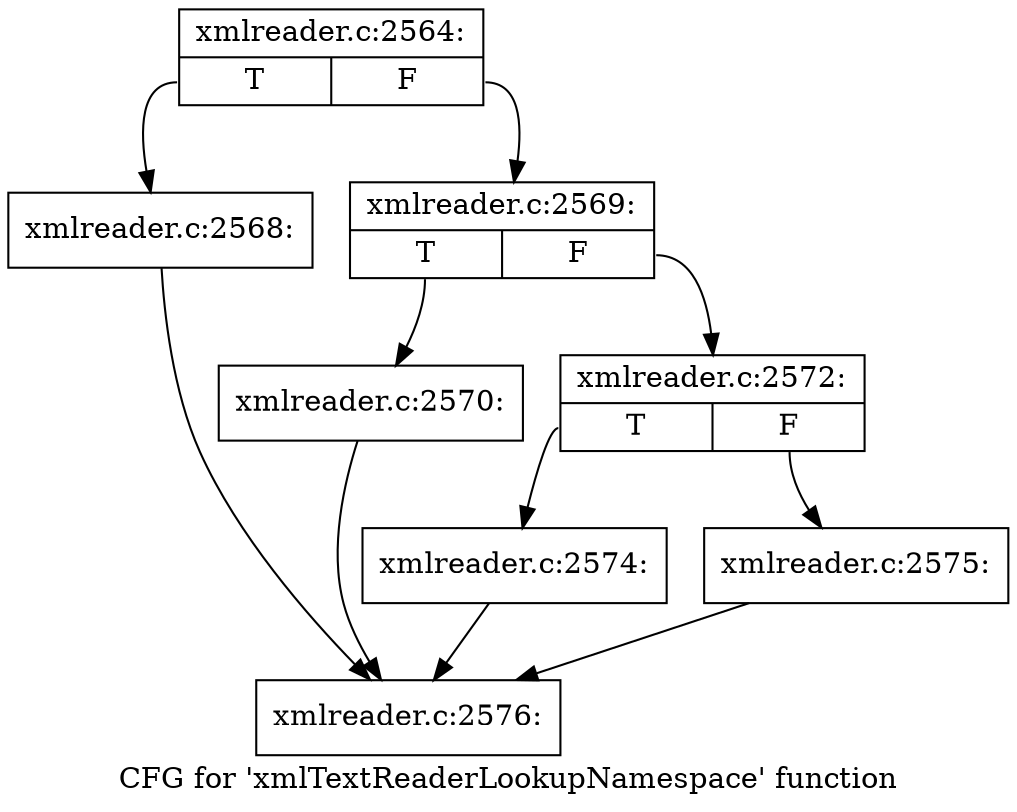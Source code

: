 digraph "CFG for 'xmlTextReaderLookupNamespace' function" {
	label="CFG for 'xmlTextReaderLookupNamespace' function";

	Node0x55e44903c650 [shape=record,label="{xmlreader.c:2564:|{<s0>T|<s1>F}}"];
	Node0x55e44903c650:s0 -> Node0x55e4490400c0;
	Node0x55e44903c650:s1 -> Node0x55e449040110;
	Node0x55e4490400c0 [shape=record,label="{xmlreader.c:2568:}"];
	Node0x55e4490400c0 -> Node0x55e4492c40b0;
	Node0x55e449040110 [shape=record,label="{xmlreader.c:2569:|{<s0>T|<s1>F}}"];
	Node0x55e449040110:s0 -> Node0x55e449040570;
	Node0x55e449040110:s1 -> Node0x55e4490405c0;
	Node0x55e449040570 [shape=record,label="{xmlreader.c:2570:}"];
	Node0x55e449040570 -> Node0x55e4492c40b0;
	Node0x55e4490405c0 [shape=record,label="{xmlreader.c:2572:|{<s0>T|<s1>F}}"];
	Node0x55e4490405c0:s0 -> Node0x55e449040fe0;
	Node0x55e4490405c0:s1 -> Node0x55e449041030;
	Node0x55e449040fe0 [shape=record,label="{xmlreader.c:2574:}"];
	Node0x55e449040fe0 -> Node0x55e4492c40b0;
	Node0x55e449041030 [shape=record,label="{xmlreader.c:2575:}"];
	Node0x55e449041030 -> Node0x55e4492c40b0;
	Node0x55e4492c40b0 [shape=record,label="{xmlreader.c:2576:}"];
}
